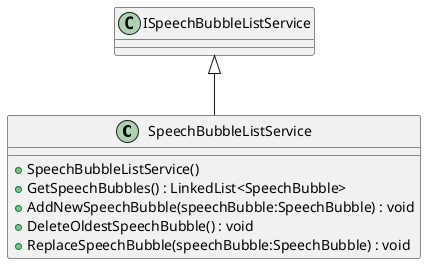 @startuml
class SpeechBubbleListService {
    + SpeechBubbleListService()
    + GetSpeechBubbles() : LinkedList<SpeechBubble>
    + AddNewSpeechBubble(speechBubble:SpeechBubble) : void
    + DeleteOldestSpeechBubble() : void
    + ReplaceSpeechBubble(speechBubble:SpeechBubble) : void
}
ISpeechBubbleListService <|-- SpeechBubbleListService
@enduml

